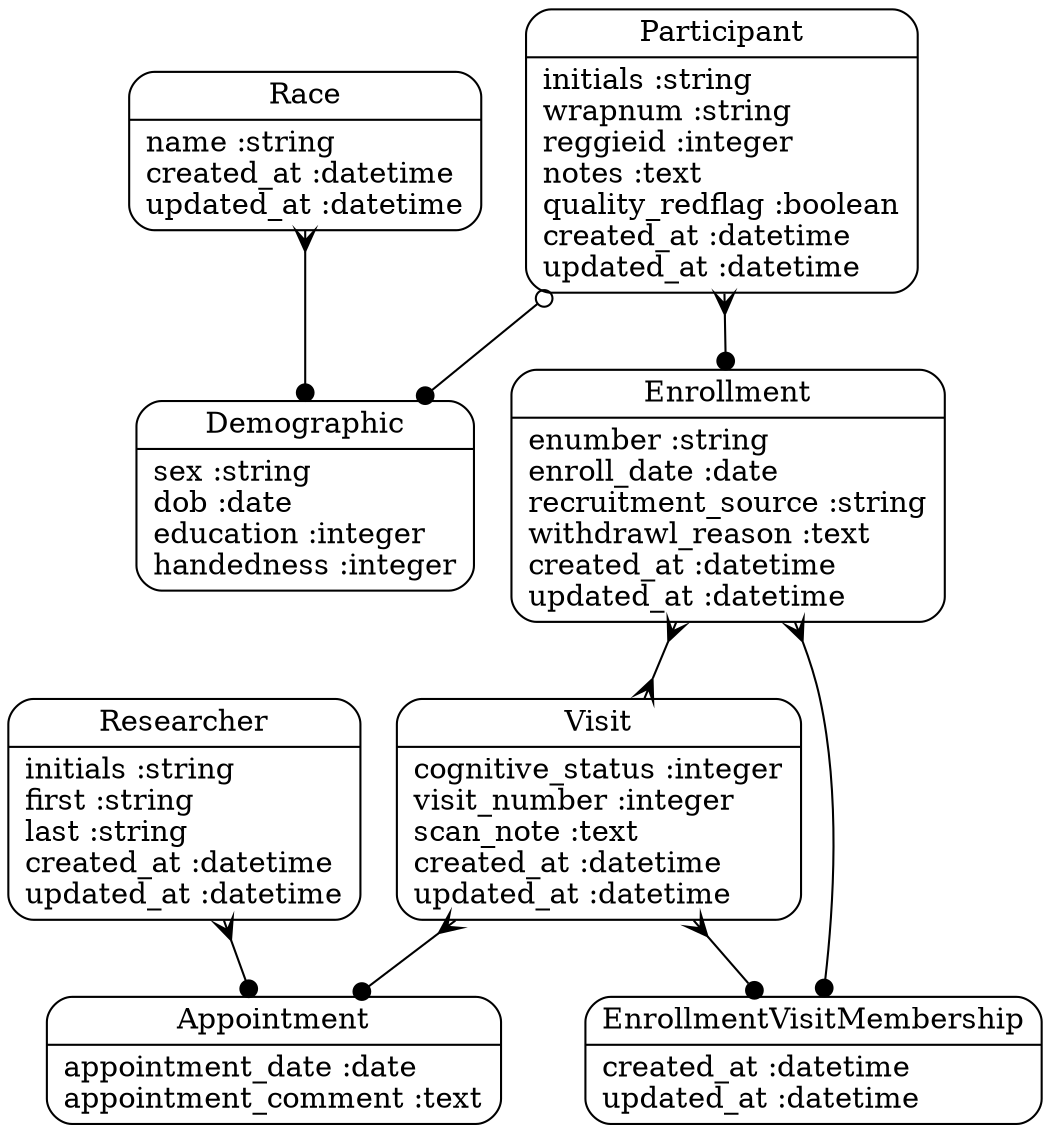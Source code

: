 digraph models_diagram {
	graph[overlap=false, splines=true]
	"Appointment" [shape=Mrecord, label="{Appointment|appointment_date :date\lappointment_comment :text\l}"]
	"Demographic" [shape=Mrecord, label="{Demographic|sex :string\ldob :date\leducation :integer\lhandedness :integer\l}"]
	"Enrollment" [shape=Mrecord, label="{Enrollment|enumber :string\lenroll_date :date\lrecruitment_source :string\lwithdrawl_reason :text\lcreated_at :datetime\lupdated_at :datetime\l}"]
	"EnrollmentVisitMembership" [shape=Mrecord, label="{EnrollmentVisitMembership|created_at :datetime\lupdated_at :datetime\l}"]
	"Participant" [shape=Mrecord, label="{Participant|initials :string\lwrapnum :string\lreggieid :integer\lnotes :text\lquality_redflag :boolean\lcreated_at :datetime\lupdated_at :datetime\l}"]
	"Race" [shape=Mrecord, label="{Race|name :string\lcreated_at :datetime\lupdated_at :datetime\l}"]
	"Researcher" [shape=Mrecord, label="{Researcher|initials :string\lfirst :string\llast :string\lcreated_at :datetime\lupdated_at :datetime\l}"]
	"Visit" [shape=Mrecord, label="{Visit|cognitive_status :integer\lvisit_number :integer\lscan_note :text\lcreated_at :datetime\lupdated_at :datetime\l}"]
	"Enrollment" -> "EnrollmentVisitMembership" [arrowtail=crow, arrowhead=dot, dir=both]
	"Enrollment" -> "Visit" [arrowtail=crow, arrowhead=crow, dir=both]
	"Participant" -> "Enrollment" [arrowtail=crow, arrowhead=dot, dir=both]
	"Participant" -> "Demographic" [arrowtail=odot, arrowhead=dot, dir=both]
	"Race" -> "Demographic" [arrowtail=crow, arrowhead=dot, dir=both]
	"Researcher" -> "Appointment" [arrowtail=crow, arrowhead=dot, dir=both]
	"Visit" -> "Appointment" [arrowtail=crow, arrowhead=dot, dir=both]
	"Visit" -> "EnrollmentVisitMembership" [arrowtail=crow, arrowhead=dot, dir=both]
}
